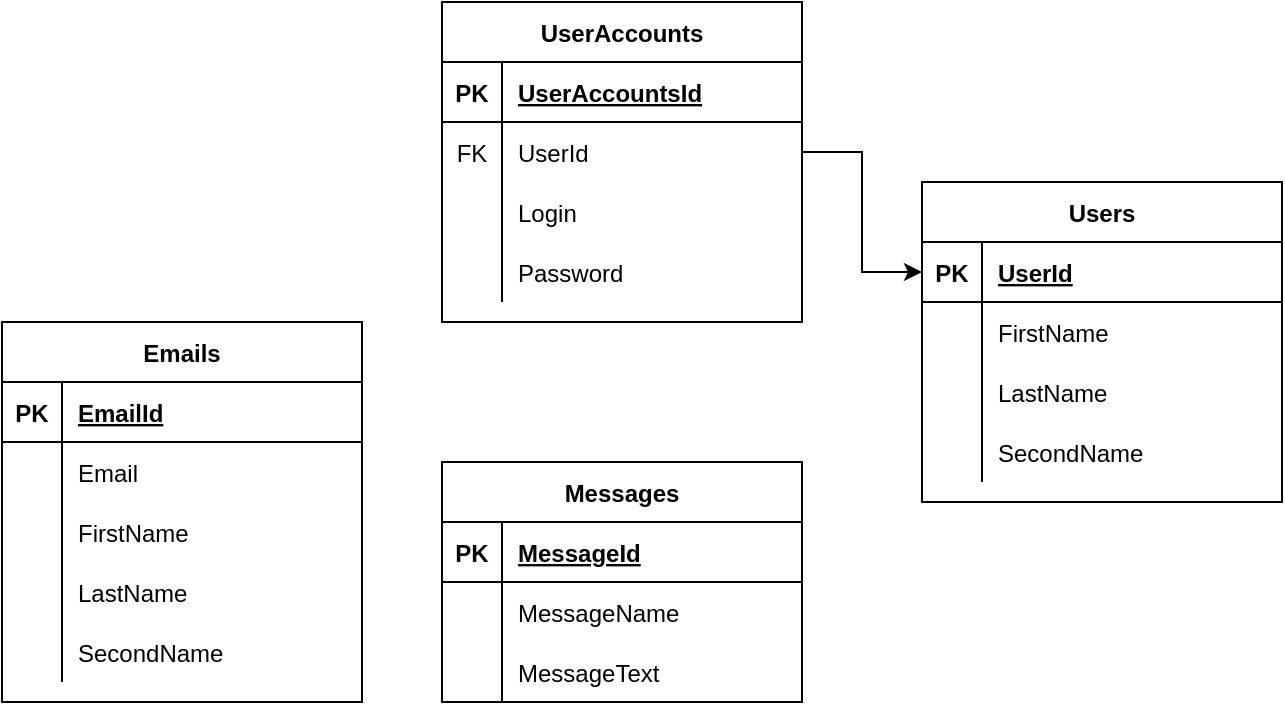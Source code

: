 <mxfile version="18.0.7" type="device"><diagram id="vBNVxA7s9thG6Cq5XpCE" name="Page-1"><mxGraphModel dx="1478" dy="715" grid="1" gridSize="10" guides="1" tooltips="1" connect="1" arrows="1" fold="1" page="1" pageScale="1" pageWidth="850" pageHeight="1100" math="0" shadow="0"><root><mxCell id="0"/><mxCell id="1" parent="0"/><mxCell id="8ZutAPBBxqQzBWZRw9Xz-61" value="Emails" style="shape=table;startSize=30;container=1;collapsible=1;childLayout=tableLayout;fixedRows=1;rowLines=0;fontStyle=1;align=center;resizeLast=1;" vertex="1" parent="1"><mxGeometry x="500" y="270" width="180" height="190" as="geometry"/></mxCell><mxCell id="8ZutAPBBxqQzBWZRw9Xz-62" value="" style="shape=tableRow;horizontal=0;startSize=0;swimlaneHead=0;swimlaneBody=0;fillColor=none;collapsible=0;dropTarget=0;points=[[0,0.5],[1,0.5]];portConstraint=eastwest;top=0;left=0;right=0;bottom=1;" vertex="1" parent="8ZutAPBBxqQzBWZRw9Xz-61"><mxGeometry y="30" width="180" height="30" as="geometry"/></mxCell><mxCell id="8ZutAPBBxqQzBWZRw9Xz-63" value="PK" style="shape=partialRectangle;connectable=0;fillColor=none;top=0;left=0;bottom=0;right=0;fontStyle=1;overflow=hidden;" vertex="1" parent="8ZutAPBBxqQzBWZRw9Xz-62"><mxGeometry width="30" height="30" as="geometry"><mxRectangle width="30" height="30" as="alternateBounds"/></mxGeometry></mxCell><mxCell id="8ZutAPBBxqQzBWZRw9Xz-64" value="EmailId" style="shape=partialRectangle;connectable=0;fillColor=none;top=0;left=0;bottom=0;right=0;align=left;spacingLeft=6;fontStyle=5;overflow=hidden;" vertex="1" parent="8ZutAPBBxqQzBWZRw9Xz-62"><mxGeometry x="30" width="150" height="30" as="geometry"><mxRectangle width="150" height="30" as="alternateBounds"/></mxGeometry></mxCell><mxCell id="8ZutAPBBxqQzBWZRw9Xz-65" value="" style="shape=tableRow;horizontal=0;startSize=0;swimlaneHead=0;swimlaneBody=0;fillColor=none;collapsible=0;dropTarget=0;points=[[0,0.5],[1,0.5]];portConstraint=eastwest;top=0;left=0;right=0;bottom=0;" vertex="1" parent="8ZutAPBBxqQzBWZRw9Xz-61"><mxGeometry y="60" width="180" height="30" as="geometry"/></mxCell><mxCell id="8ZutAPBBxqQzBWZRw9Xz-66" value="" style="shape=partialRectangle;connectable=0;fillColor=none;top=0;left=0;bottom=0;right=0;editable=1;overflow=hidden;" vertex="1" parent="8ZutAPBBxqQzBWZRw9Xz-65"><mxGeometry width="30" height="30" as="geometry"><mxRectangle width="30" height="30" as="alternateBounds"/></mxGeometry></mxCell><mxCell id="8ZutAPBBxqQzBWZRw9Xz-67" value="Email" style="shape=partialRectangle;connectable=0;fillColor=none;top=0;left=0;bottom=0;right=0;align=left;spacingLeft=6;overflow=hidden;" vertex="1" parent="8ZutAPBBxqQzBWZRw9Xz-65"><mxGeometry x="30" width="150" height="30" as="geometry"><mxRectangle width="150" height="30" as="alternateBounds"/></mxGeometry></mxCell><mxCell id="8ZutAPBBxqQzBWZRw9Xz-68" value="" style="shape=tableRow;horizontal=0;startSize=0;swimlaneHead=0;swimlaneBody=0;fillColor=none;collapsible=0;dropTarget=0;points=[[0,0.5],[1,0.5]];portConstraint=eastwest;top=0;left=0;right=0;bottom=0;" vertex="1" parent="8ZutAPBBxqQzBWZRw9Xz-61"><mxGeometry y="90" width="180" height="30" as="geometry"/></mxCell><mxCell id="8ZutAPBBxqQzBWZRw9Xz-69" value="" style="shape=partialRectangle;connectable=0;fillColor=none;top=0;left=0;bottom=0;right=0;editable=1;overflow=hidden;" vertex="1" parent="8ZutAPBBxqQzBWZRw9Xz-68"><mxGeometry width="30" height="30" as="geometry"><mxRectangle width="30" height="30" as="alternateBounds"/></mxGeometry></mxCell><mxCell id="8ZutAPBBxqQzBWZRw9Xz-70" value="FirstName" style="shape=partialRectangle;connectable=0;fillColor=none;top=0;left=0;bottom=0;right=0;align=left;spacingLeft=6;overflow=hidden;" vertex="1" parent="8ZutAPBBxqQzBWZRw9Xz-68"><mxGeometry x="30" width="150" height="30" as="geometry"><mxRectangle width="150" height="30" as="alternateBounds"/></mxGeometry></mxCell><mxCell id="8ZutAPBBxqQzBWZRw9Xz-71" value="" style="shape=tableRow;horizontal=0;startSize=0;swimlaneHead=0;swimlaneBody=0;fillColor=none;collapsible=0;dropTarget=0;points=[[0,0.5],[1,0.5]];portConstraint=eastwest;top=0;left=0;right=0;bottom=0;" vertex="1" parent="8ZutAPBBxqQzBWZRw9Xz-61"><mxGeometry y="120" width="180" height="30" as="geometry"/></mxCell><mxCell id="8ZutAPBBxqQzBWZRw9Xz-72" value="" style="shape=partialRectangle;connectable=0;fillColor=none;top=0;left=0;bottom=0;right=0;editable=1;overflow=hidden;" vertex="1" parent="8ZutAPBBxqQzBWZRw9Xz-71"><mxGeometry width="30" height="30" as="geometry"><mxRectangle width="30" height="30" as="alternateBounds"/></mxGeometry></mxCell><mxCell id="8ZutAPBBxqQzBWZRw9Xz-73" value="LastName" style="shape=partialRectangle;connectable=0;fillColor=none;top=0;left=0;bottom=0;right=0;align=left;spacingLeft=6;overflow=hidden;" vertex="1" parent="8ZutAPBBxqQzBWZRw9Xz-71"><mxGeometry x="30" width="150" height="30" as="geometry"><mxRectangle width="150" height="30" as="alternateBounds"/></mxGeometry></mxCell><mxCell id="8ZutAPBBxqQzBWZRw9Xz-74" value="" style="shape=tableRow;horizontal=0;startSize=0;swimlaneHead=0;swimlaneBody=0;fillColor=none;collapsible=0;dropTarget=0;points=[[0,0.5],[1,0.5]];portConstraint=eastwest;top=0;left=0;right=0;bottom=0;" vertex="1" parent="8ZutAPBBxqQzBWZRw9Xz-61"><mxGeometry y="150" width="180" height="30" as="geometry"/></mxCell><mxCell id="8ZutAPBBxqQzBWZRw9Xz-75" value="" style="shape=partialRectangle;connectable=0;fillColor=none;top=0;left=0;bottom=0;right=0;editable=1;overflow=hidden;" vertex="1" parent="8ZutAPBBxqQzBWZRw9Xz-74"><mxGeometry width="30" height="30" as="geometry"><mxRectangle width="30" height="30" as="alternateBounds"/></mxGeometry></mxCell><mxCell id="8ZutAPBBxqQzBWZRw9Xz-76" value="SecondName" style="shape=partialRectangle;connectable=0;fillColor=none;top=0;left=0;bottom=0;right=0;align=left;spacingLeft=6;overflow=hidden;" vertex="1" parent="8ZutAPBBxqQzBWZRw9Xz-74"><mxGeometry x="30" width="150" height="30" as="geometry"><mxRectangle width="150" height="30" as="alternateBounds"/></mxGeometry></mxCell><mxCell id="8ZutAPBBxqQzBWZRw9Xz-77" value="Messages" style="shape=table;startSize=30;container=1;collapsible=1;childLayout=tableLayout;fixedRows=1;rowLines=0;fontStyle=1;align=center;resizeLast=1;" vertex="1" parent="1"><mxGeometry x="720" y="340" width="180" height="120" as="geometry"/></mxCell><mxCell id="8ZutAPBBxqQzBWZRw9Xz-78" value="" style="shape=tableRow;horizontal=0;startSize=0;swimlaneHead=0;swimlaneBody=0;fillColor=none;collapsible=0;dropTarget=0;points=[[0,0.5],[1,0.5]];portConstraint=eastwest;top=0;left=0;right=0;bottom=1;" vertex="1" parent="8ZutAPBBxqQzBWZRw9Xz-77"><mxGeometry y="30" width="180" height="30" as="geometry"/></mxCell><mxCell id="8ZutAPBBxqQzBWZRw9Xz-79" value="PK" style="shape=partialRectangle;connectable=0;fillColor=none;top=0;left=0;bottom=0;right=0;fontStyle=1;overflow=hidden;" vertex="1" parent="8ZutAPBBxqQzBWZRw9Xz-78"><mxGeometry width="30" height="30" as="geometry"><mxRectangle width="30" height="30" as="alternateBounds"/></mxGeometry></mxCell><mxCell id="8ZutAPBBxqQzBWZRw9Xz-80" value="MessageId" style="shape=partialRectangle;connectable=0;fillColor=none;top=0;left=0;bottom=0;right=0;align=left;spacingLeft=6;fontStyle=5;overflow=hidden;" vertex="1" parent="8ZutAPBBxqQzBWZRw9Xz-78"><mxGeometry x="30" width="150" height="30" as="geometry"><mxRectangle width="150" height="30" as="alternateBounds"/></mxGeometry></mxCell><mxCell id="8ZutAPBBxqQzBWZRw9Xz-81" value="" style="shape=tableRow;horizontal=0;startSize=0;swimlaneHead=0;swimlaneBody=0;fillColor=none;collapsible=0;dropTarget=0;points=[[0,0.5],[1,0.5]];portConstraint=eastwest;top=0;left=0;right=0;bottom=0;" vertex="1" parent="8ZutAPBBxqQzBWZRw9Xz-77"><mxGeometry y="60" width="180" height="30" as="geometry"/></mxCell><mxCell id="8ZutAPBBxqQzBWZRw9Xz-82" value="" style="shape=partialRectangle;connectable=0;fillColor=none;top=0;left=0;bottom=0;right=0;editable=1;overflow=hidden;" vertex="1" parent="8ZutAPBBxqQzBWZRw9Xz-81"><mxGeometry width="30" height="30" as="geometry"><mxRectangle width="30" height="30" as="alternateBounds"/></mxGeometry></mxCell><mxCell id="8ZutAPBBxqQzBWZRw9Xz-83" value="MessageName" style="shape=partialRectangle;connectable=0;fillColor=none;top=0;left=0;bottom=0;right=0;align=left;spacingLeft=6;overflow=hidden;" vertex="1" parent="8ZutAPBBxqQzBWZRw9Xz-81"><mxGeometry x="30" width="150" height="30" as="geometry"><mxRectangle width="150" height="30" as="alternateBounds"/></mxGeometry></mxCell><mxCell id="8ZutAPBBxqQzBWZRw9Xz-84" value="" style="shape=tableRow;horizontal=0;startSize=0;swimlaneHead=0;swimlaneBody=0;fillColor=none;collapsible=0;dropTarget=0;points=[[0,0.5],[1,0.5]];portConstraint=eastwest;top=0;left=0;right=0;bottom=0;" vertex="1" parent="8ZutAPBBxqQzBWZRw9Xz-77"><mxGeometry y="90" width="180" height="30" as="geometry"/></mxCell><mxCell id="8ZutAPBBxqQzBWZRw9Xz-85" value="" style="shape=partialRectangle;connectable=0;fillColor=none;top=0;left=0;bottom=0;right=0;editable=1;overflow=hidden;" vertex="1" parent="8ZutAPBBxqQzBWZRw9Xz-84"><mxGeometry width="30" height="30" as="geometry"><mxRectangle width="30" height="30" as="alternateBounds"/></mxGeometry></mxCell><mxCell id="8ZutAPBBxqQzBWZRw9Xz-86" value="MessageText" style="shape=partialRectangle;connectable=0;fillColor=none;top=0;left=0;bottom=0;right=0;align=left;spacingLeft=6;overflow=hidden;" vertex="1" parent="8ZutAPBBxqQzBWZRw9Xz-84"><mxGeometry x="30" width="150" height="30" as="geometry"><mxRectangle width="150" height="30" as="alternateBounds"/></mxGeometry></mxCell><mxCell id="8ZutAPBBxqQzBWZRw9Xz-90" value="Users" style="shape=table;startSize=30;container=1;collapsible=1;childLayout=tableLayout;fixedRows=1;rowLines=0;fontStyle=1;align=center;resizeLast=1;" vertex="1" parent="1"><mxGeometry x="960" y="200" width="180" height="160" as="geometry"/></mxCell><mxCell id="8ZutAPBBxqQzBWZRw9Xz-91" value="" style="shape=tableRow;horizontal=0;startSize=0;swimlaneHead=0;swimlaneBody=0;fillColor=none;collapsible=0;dropTarget=0;points=[[0,0.5],[1,0.5]];portConstraint=eastwest;top=0;left=0;right=0;bottom=1;" vertex="1" parent="8ZutAPBBxqQzBWZRw9Xz-90"><mxGeometry y="30" width="180" height="30" as="geometry"/></mxCell><mxCell id="8ZutAPBBxqQzBWZRw9Xz-92" value="PK" style="shape=partialRectangle;connectable=0;fillColor=none;top=0;left=0;bottom=0;right=0;fontStyle=1;overflow=hidden;" vertex="1" parent="8ZutAPBBxqQzBWZRw9Xz-91"><mxGeometry width="30" height="30" as="geometry"><mxRectangle width="30" height="30" as="alternateBounds"/></mxGeometry></mxCell><mxCell id="8ZutAPBBxqQzBWZRw9Xz-93" value="UserId" style="shape=partialRectangle;connectable=0;fillColor=none;top=0;left=0;bottom=0;right=0;align=left;spacingLeft=6;fontStyle=5;overflow=hidden;" vertex="1" parent="8ZutAPBBxqQzBWZRw9Xz-91"><mxGeometry x="30" width="150" height="30" as="geometry"><mxRectangle width="150" height="30" as="alternateBounds"/></mxGeometry></mxCell><mxCell id="8ZutAPBBxqQzBWZRw9Xz-94" value="" style="shape=tableRow;horizontal=0;startSize=0;swimlaneHead=0;swimlaneBody=0;fillColor=none;collapsible=0;dropTarget=0;points=[[0,0.5],[1,0.5]];portConstraint=eastwest;top=0;left=0;right=0;bottom=0;" vertex="1" parent="8ZutAPBBxqQzBWZRw9Xz-90"><mxGeometry y="60" width="180" height="30" as="geometry"/></mxCell><mxCell id="8ZutAPBBxqQzBWZRw9Xz-95" value="" style="shape=partialRectangle;connectable=0;fillColor=none;top=0;left=0;bottom=0;right=0;editable=1;overflow=hidden;" vertex="1" parent="8ZutAPBBxqQzBWZRw9Xz-94"><mxGeometry width="30" height="30" as="geometry"><mxRectangle width="30" height="30" as="alternateBounds"/></mxGeometry></mxCell><mxCell id="8ZutAPBBxqQzBWZRw9Xz-96" value="FirstName" style="shape=partialRectangle;connectable=0;fillColor=none;top=0;left=0;bottom=0;right=0;align=left;spacingLeft=6;overflow=hidden;" vertex="1" parent="8ZutAPBBxqQzBWZRw9Xz-94"><mxGeometry x="30" width="150" height="30" as="geometry"><mxRectangle width="150" height="30" as="alternateBounds"/></mxGeometry></mxCell><mxCell id="8ZutAPBBxqQzBWZRw9Xz-97" value="" style="shape=tableRow;horizontal=0;startSize=0;swimlaneHead=0;swimlaneBody=0;fillColor=none;collapsible=0;dropTarget=0;points=[[0,0.5],[1,0.5]];portConstraint=eastwest;top=0;left=0;right=0;bottom=0;" vertex="1" parent="8ZutAPBBxqQzBWZRw9Xz-90"><mxGeometry y="90" width="180" height="30" as="geometry"/></mxCell><mxCell id="8ZutAPBBxqQzBWZRw9Xz-98" value="" style="shape=partialRectangle;connectable=0;fillColor=none;top=0;left=0;bottom=0;right=0;editable=1;overflow=hidden;" vertex="1" parent="8ZutAPBBxqQzBWZRw9Xz-97"><mxGeometry width="30" height="30" as="geometry"><mxRectangle width="30" height="30" as="alternateBounds"/></mxGeometry></mxCell><mxCell id="8ZutAPBBxqQzBWZRw9Xz-99" value="LastName" style="shape=partialRectangle;connectable=0;fillColor=none;top=0;left=0;bottom=0;right=0;align=left;spacingLeft=6;overflow=hidden;" vertex="1" parent="8ZutAPBBxqQzBWZRw9Xz-97"><mxGeometry x="30" width="150" height="30" as="geometry"><mxRectangle width="150" height="30" as="alternateBounds"/></mxGeometry></mxCell><mxCell id="8ZutAPBBxqQzBWZRw9Xz-100" value="" style="shape=tableRow;horizontal=0;startSize=0;swimlaneHead=0;swimlaneBody=0;fillColor=none;collapsible=0;dropTarget=0;points=[[0,0.5],[1,0.5]];portConstraint=eastwest;top=0;left=0;right=0;bottom=0;" vertex="1" parent="8ZutAPBBxqQzBWZRw9Xz-90"><mxGeometry y="120" width="180" height="30" as="geometry"/></mxCell><mxCell id="8ZutAPBBxqQzBWZRw9Xz-101" value="" style="shape=partialRectangle;connectable=0;fillColor=none;top=0;left=0;bottom=0;right=0;editable=1;overflow=hidden;" vertex="1" parent="8ZutAPBBxqQzBWZRw9Xz-100"><mxGeometry width="30" height="30" as="geometry"><mxRectangle width="30" height="30" as="alternateBounds"/></mxGeometry></mxCell><mxCell id="8ZutAPBBxqQzBWZRw9Xz-102" value="SecondName" style="shape=partialRectangle;connectable=0;fillColor=none;top=0;left=0;bottom=0;right=0;align=left;spacingLeft=6;overflow=hidden;" vertex="1" parent="8ZutAPBBxqQzBWZRw9Xz-100"><mxGeometry x="30" width="150" height="30" as="geometry"><mxRectangle width="150" height="30" as="alternateBounds"/></mxGeometry></mxCell><mxCell id="8ZutAPBBxqQzBWZRw9Xz-106" value="UserAccounts" style="shape=table;startSize=30;container=1;collapsible=1;childLayout=tableLayout;fixedRows=1;rowLines=0;fontStyle=1;align=center;resizeLast=1;" vertex="1" parent="1"><mxGeometry x="720" y="110" width="180" height="160" as="geometry"/></mxCell><mxCell id="8ZutAPBBxqQzBWZRw9Xz-107" value="" style="shape=tableRow;horizontal=0;startSize=0;swimlaneHead=0;swimlaneBody=0;fillColor=none;collapsible=0;dropTarget=0;points=[[0,0.5],[1,0.5]];portConstraint=eastwest;top=0;left=0;right=0;bottom=1;" vertex="1" parent="8ZutAPBBxqQzBWZRw9Xz-106"><mxGeometry y="30" width="180" height="30" as="geometry"/></mxCell><mxCell id="8ZutAPBBxqQzBWZRw9Xz-108" value="PK" style="shape=partialRectangle;connectable=0;fillColor=none;top=0;left=0;bottom=0;right=0;fontStyle=1;overflow=hidden;" vertex="1" parent="8ZutAPBBxqQzBWZRw9Xz-107"><mxGeometry width="30" height="30" as="geometry"><mxRectangle width="30" height="30" as="alternateBounds"/></mxGeometry></mxCell><mxCell id="8ZutAPBBxqQzBWZRw9Xz-109" value="UserAccountsId" style="shape=partialRectangle;connectable=0;fillColor=none;top=0;left=0;bottom=0;right=0;align=left;spacingLeft=6;fontStyle=5;overflow=hidden;" vertex="1" parent="8ZutAPBBxqQzBWZRw9Xz-107"><mxGeometry x="30" width="150" height="30" as="geometry"><mxRectangle width="150" height="30" as="alternateBounds"/></mxGeometry></mxCell><mxCell id="8ZutAPBBxqQzBWZRw9Xz-103" value="" style="shape=tableRow;horizontal=0;startSize=0;swimlaneHead=0;swimlaneBody=0;fillColor=none;collapsible=0;dropTarget=0;points=[[0,0.5],[1,0.5]];portConstraint=eastwest;top=0;left=0;right=0;bottom=0;" vertex="1" parent="8ZutAPBBxqQzBWZRw9Xz-106"><mxGeometry y="60" width="180" height="30" as="geometry"/></mxCell><mxCell id="8ZutAPBBxqQzBWZRw9Xz-104" value="FK" style="shape=partialRectangle;connectable=0;fillColor=none;top=0;left=0;bottom=0;right=0;editable=1;overflow=hidden;" vertex="1" parent="8ZutAPBBxqQzBWZRw9Xz-103"><mxGeometry width="30" height="30" as="geometry"><mxRectangle width="30" height="30" as="alternateBounds"/></mxGeometry></mxCell><mxCell id="8ZutAPBBxqQzBWZRw9Xz-105" value="UserId" style="shape=partialRectangle;connectable=0;fillColor=none;top=0;left=0;bottom=0;right=0;align=left;spacingLeft=6;overflow=hidden;" vertex="1" parent="8ZutAPBBxqQzBWZRw9Xz-103"><mxGeometry x="30" width="150" height="30" as="geometry"><mxRectangle width="150" height="30" as="alternateBounds"/></mxGeometry></mxCell><mxCell id="8ZutAPBBxqQzBWZRw9Xz-110" value="" style="shape=tableRow;horizontal=0;startSize=0;swimlaneHead=0;swimlaneBody=0;fillColor=none;collapsible=0;dropTarget=0;points=[[0,0.5],[1,0.5]];portConstraint=eastwest;top=0;left=0;right=0;bottom=0;" vertex="1" parent="8ZutAPBBxqQzBWZRw9Xz-106"><mxGeometry y="90" width="180" height="30" as="geometry"/></mxCell><mxCell id="8ZutAPBBxqQzBWZRw9Xz-111" value="" style="shape=partialRectangle;connectable=0;fillColor=none;top=0;left=0;bottom=0;right=0;editable=1;overflow=hidden;" vertex="1" parent="8ZutAPBBxqQzBWZRw9Xz-110"><mxGeometry width="30" height="30" as="geometry"><mxRectangle width="30" height="30" as="alternateBounds"/></mxGeometry></mxCell><mxCell id="8ZutAPBBxqQzBWZRw9Xz-112" value="Login" style="shape=partialRectangle;connectable=0;fillColor=none;top=0;left=0;bottom=0;right=0;align=left;spacingLeft=6;overflow=hidden;" vertex="1" parent="8ZutAPBBxqQzBWZRw9Xz-110"><mxGeometry x="30" width="150" height="30" as="geometry"><mxRectangle width="150" height="30" as="alternateBounds"/></mxGeometry></mxCell><mxCell id="8ZutAPBBxqQzBWZRw9Xz-113" value="" style="shape=tableRow;horizontal=0;startSize=0;swimlaneHead=0;swimlaneBody=0;fillColor=none;collapsible=0;dropTarget=0;points=[[0,0.5],[1,0.5]];portConstraint=eastwest;top=0;left=0;right=0;bottom=0;" vertex="1" parent="8ZutAPBBxqQzBWZRw9Xz-106"><mxGeometry y="120" width="180" height="30" as="geometry"/></mxCell><mxCell id="8ZutAPBBxqQzBWZRw9Xz-114" value="" style="shape=partialRectangle;connectable=0;fillColor=none;top=0;left=0;bottom=0;right=0;editable=1;overflow=hidden;" vertex="1" parent="8ZutAPBBxqQzBWZRw9Xz-113"><mxGeometry width="30" height="30" as="geometry"><mxRectangle width="30" height="30" as="alternateBounds"/></mxGeometry></mxCell><mxCell id="8ZutAPBBxqQzBWZRw9Xz-115" value="Password" style="shape=partialRectangle;connectable=0;fillColor=none;top=0;left=0;bottom=0;right=0;align=left;spacingLeft=6;overflow=hidden;" vertex="1" parent="8ZutAPBBxqQzBWZRw9Xz-113"><mxGeometry x="30" width="150" height="30" as="geometry"><mxRectangle width="150" height="30" as="alternateBounds"/></mxGeometry></mxCell><mxCell id="8ZutAPBBxqQzBWZRw9Xz-117" style="edgeStyle=orthogonalEdgeStyle;rounded=0;orthogonalLoop=1;jettySize=auto;html=1;entryX=0;entryY=0.5;entryDx=0;entryDy=0;" edge="1" parent="1" source="8ZutAPBBxqQzBWZRw9Xz-103" target="8ZutAPBBxqQzBWZRw9Xz-91"><mxGeometry relative="1" as="geometry"/></mxCell></root></mxGraphModel></diagram></mxfile>
